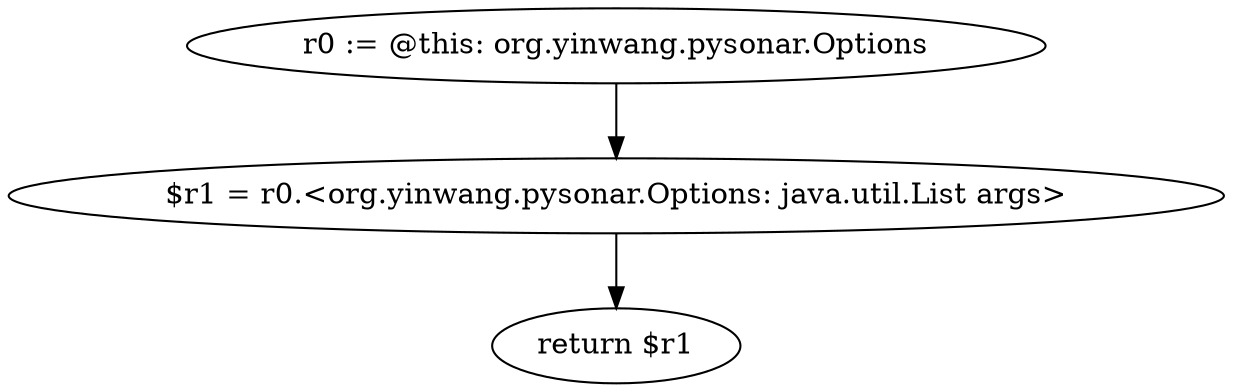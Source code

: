 digraph "unitGraph" {
    "r0 := @this: org.yinwang.pysonar.Options"
    "$r1 = r0.<org.yinwang.pysonar.Options: java.util.List args>"
    "return $r1"
    "r0 := @this: org.yinwang.pysonar.Options"->"$r1 = r0.<org.yinwang.pysonar.Options: java.util.List args>";
    "$r1 = r0.<org.yinwang.pysonar.Options: java.util.List args>"->"return $r1";
}
